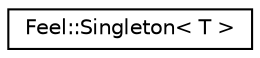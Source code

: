 digraph "Graphical Class Hierarchy"
{
 // LATEX_PDF_SIZE
  edge [fontname="Helvetica",fontsize="10",labelfontname="Helvetica",labelfontsize="10"];
  node [fontname="Helvetica",fontsize="10",shape=record];
  rankdir="LR";
  Node0 [label="Feel::Singleton\< T \>",height=0.2,width=0.4,color="black", fillcolor="white", style="filled",URL="$classFeel_1_1Singleton.html",tooltip="implement the Singleton pattern"];
}
